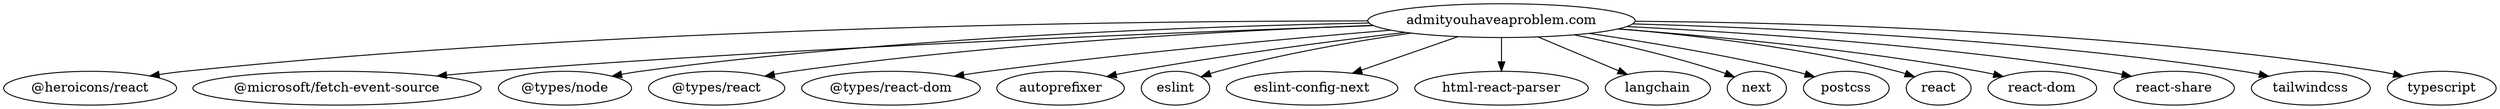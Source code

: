 digraph {
    0 [ label = "admityouhaveaproblem.com" ]
    1 [ label = "@heroicons/react" ]
    2 [ label = "@microsoft/fetch-event-source" ]
    3 [ label = "@types/node" ]
    4 [ label = "@types/react" ]
    5 [ label = "@types/react-dom" ]
    6 [ label = "autoprefixer" ]
    7 [ label = "eslint" ]
    8 [ label = "eslint-config-next" ]
    9 [ label = "html-react-parser" ]
    10 [ label = "langchain" ]
    11 [ label = "next" ]
    12 [ label = "postcss" ]
    13 [ label = "react" ]
    14 [ label = "react-dom" ]
    15 [ label = "react-share" ]
    16 [ label = "tailwindcss" ]
    17 [ label = "typescript" ]
    0 -> 1 [ ]
    0 -> 2 [ ]
    0 -> 3 [ ]
    0 -> 4 [ ]
    0 -> 5 [ ]
    0 -> 6 [ ]
    0 -> 7 [ ]
    0 -> 8 [ ]
    0 -> 9 [ ]
    0 -> 10 [ ]
    0 -> 11 [ ]
    0 -> 12 [ ]
    0 -> 13 [ ]
    0 -> 14 [ ]
    0 -> 15 [ ]
    0 -> 16 [ ]
    0 -> 17 [ ]
}

